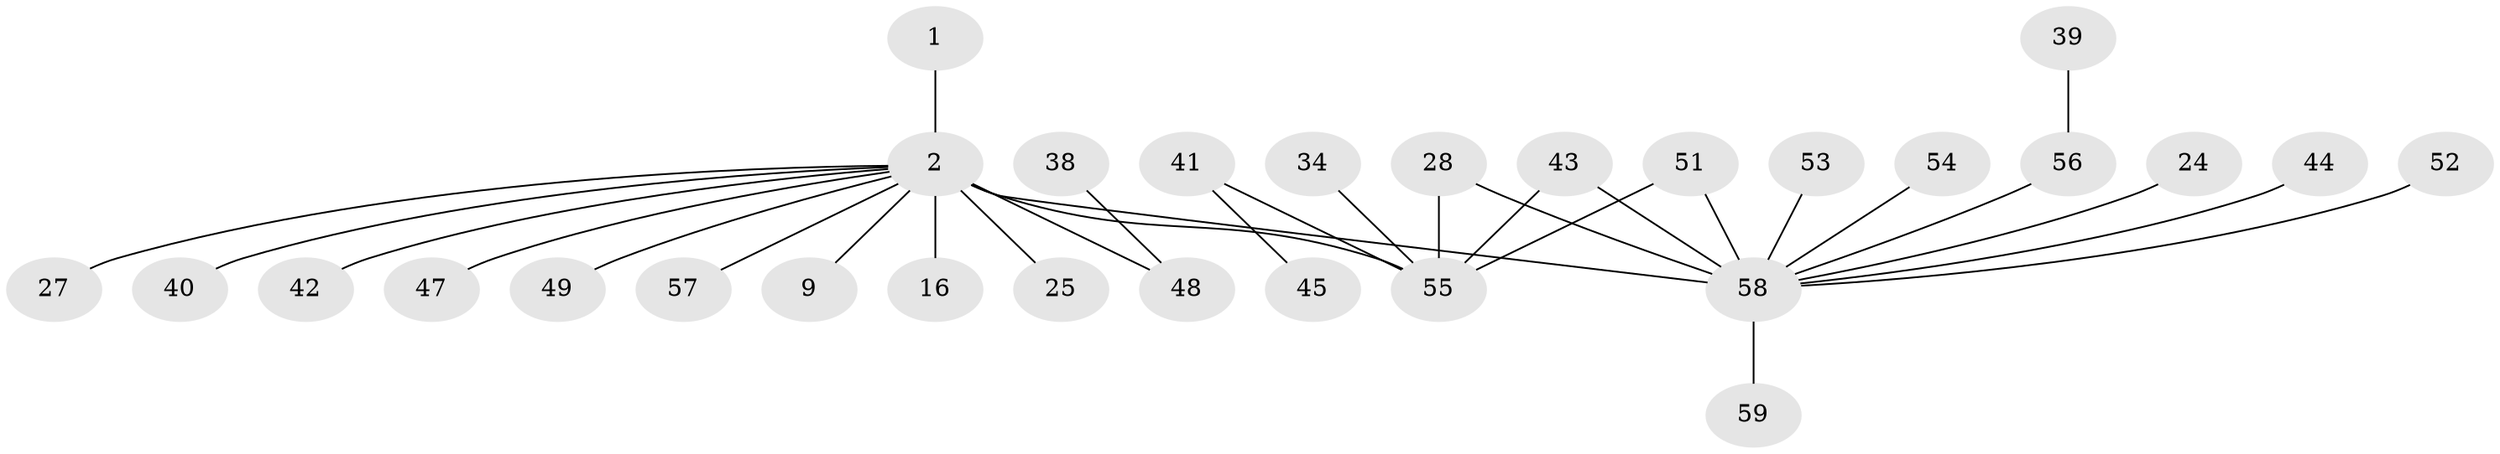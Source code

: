 // original degree distribution, {1: 0.5084745762711864, 18: 0.01694915254237288, 3: 0.11864406779661017, 8: 0.01694915254237288, 4: 0.05084745762711865, 7: 0.01694915254237288, 2: 0.23728813559322035, 5: 0.03389830508474576}
// Generated by graph-tools (version 1.1) at 2025/50/03/04/25 21:50:52]
// undirected, 29 vertices, 31 edges
graph export_dot {
graph [start="1"]
  node [color=gray90,style=filled];
  1;
  2;
  9;
  16;
  24;
  25;
  27;
  28 [super="+14"];
  34 [super="+12"];
  38;
  39;
  40;
  41 [super="+26+29"];
  42;
  43 [super="+10+22"];
  44;
  45;
  47;
  48 [super="+6+30"];
  49;
  51;
  52;
  53 [super="+21"];
  54;
  55 [super="+4"];
  56 [super="+15+31+36"];
  57 [super="+20"];
  58 [super="+50+46"];
  59;
  1 -- 2;
  2 -- 9;
  2 -- 16;
  2 -- 25;
  2 -- 27;
  2 -- 40;
  2 -- 42;
  2 -- 47;
  2 -- 49;
  2 -- 55 [weight=2];
  2 -- 48;
  2 -- 58 [weight=4];
  2 -- 57;
  24 -- 58;
  28 -- 55;
  28 -- 58;
  34 -- 55;
  38 -- 48;
  39 -- 56;
  41 -- 45;
  41 -- 55;
  43 -- 55;
  43 -- 58;
  44 -- 58;
  51 -- 55;
  51 -- 58;
  52 -- 58;
  53 -- 58 [weight=2];
  54 -- 58;
  56 -- 58;
  58 -- 59;
}

